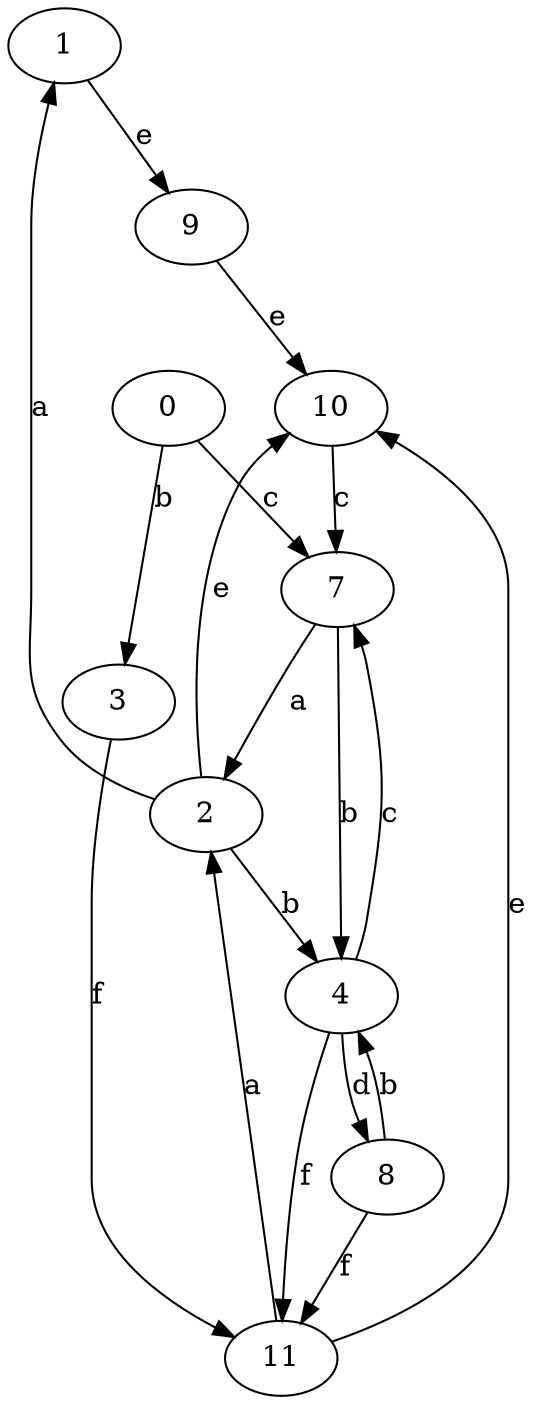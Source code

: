 strict digraph  {
1;
2;
3;
4;
7;
0;
8;
9;
10;
11;
1 -> 9  [label=e];
2 -> 1  [label=a];
2 -> 4  [label=b];
2 -> 10  [label=e];
3 -> 11  [label=f];
4 -> 7  [label=c];
4 -> 8  [label=d];
4 -> 11  [label=f];
7 -> 2  [label=a];
7 -> 4  [label=b];
0 -> 3  [label=b];
0 -> 7  [label=c];
8 -> 4  [label=b];
8 -> 11  [label=f];
9 -> 10  [label=e];
10 -> 7  [label=c];
11 -> 2  [label=a];
11 -> 10  [label=e];
}

